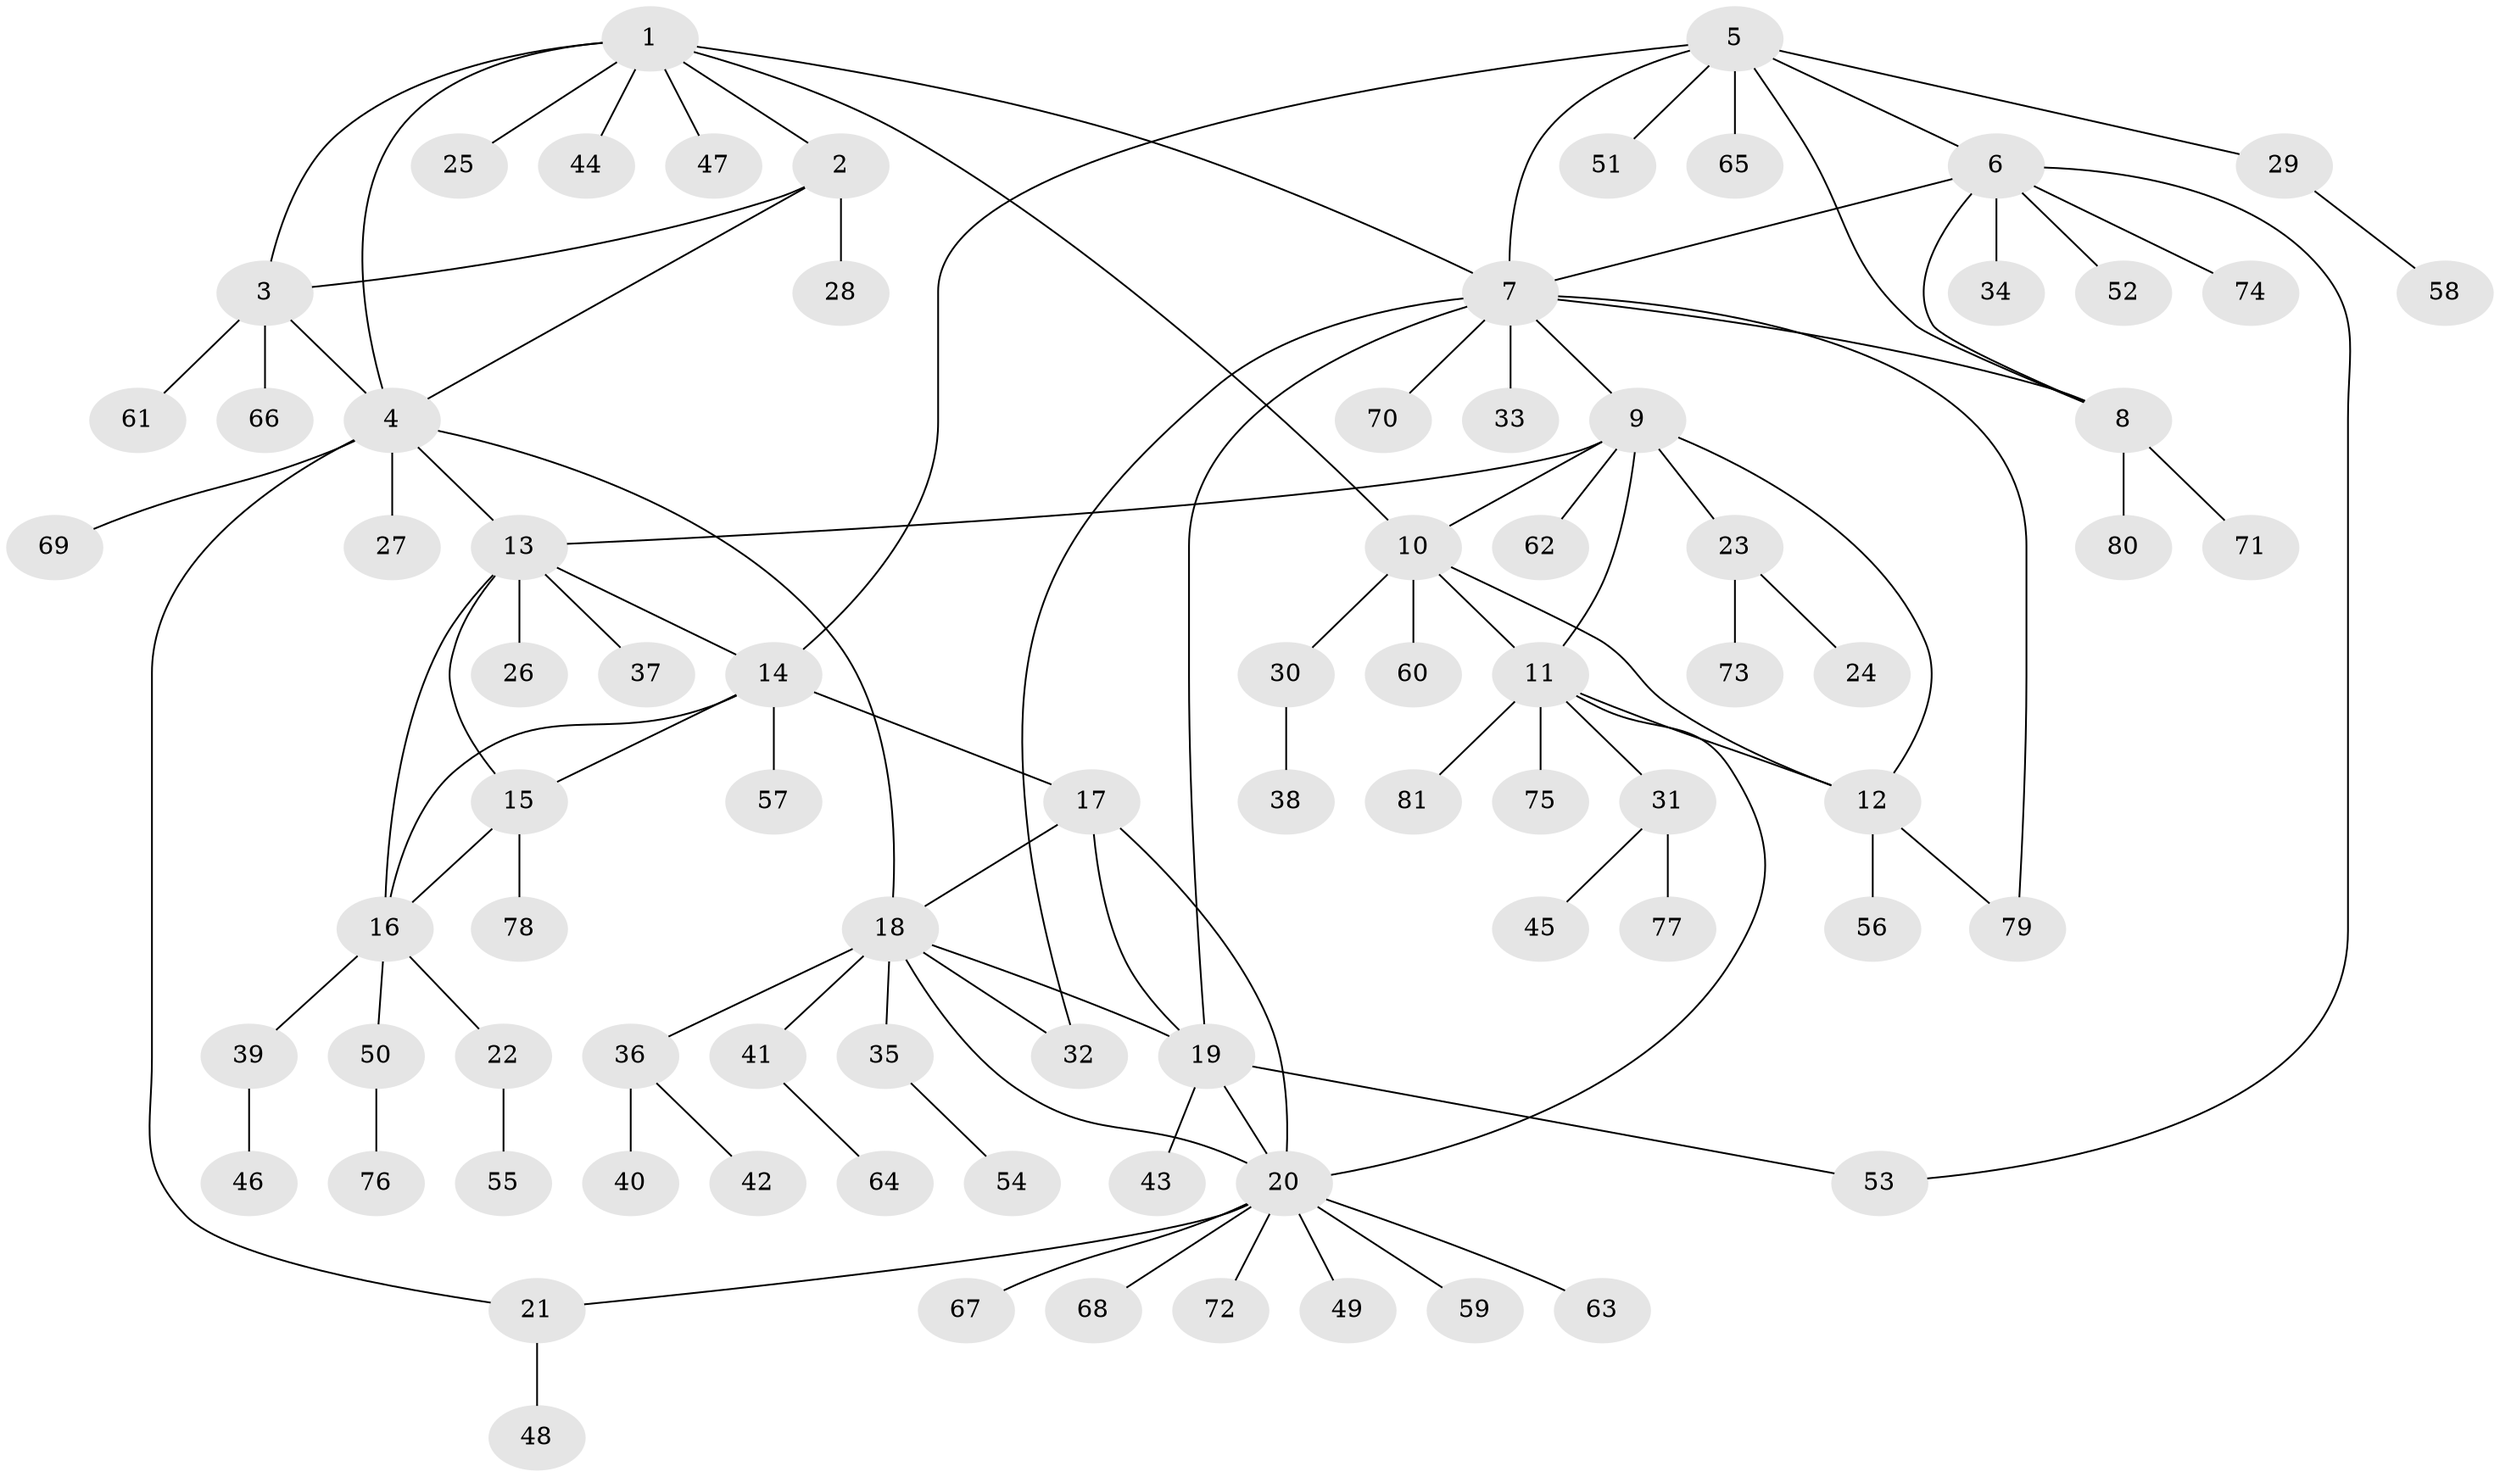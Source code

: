 // Generated by graph-tools (version 1.1) at 2025/02/03/09/25 03:02:52]
// undirected, 81 vertices, 105 edges
graph export_dot {
graph [start="1"]
  node [color=gray90,style=filled];
  1;
  2;
  3;
  4;
  5;
  6;
  7;
  8;
  9;
  10;
  11;
  12;
  13;
  14;
  15;
  16;
  17;
  18;
  19;
  20;
  21;
  22;
  23;
  24;
  25;
  26;
  27;
  28;
  29;
  30;
  31;
  32;
  33;
  34;
  35;
  36;
  37;
  38;
  39;
  40;
  41;
  42;
  43;
  44;
  45;
  46;
  47;
  48;
  49;
  50;
  51;
  52;
  53;
  54;
  55;
  56;
  57;
  58;
  59;
  60;
  61;
  62;
  63;
  64;
  65;
  66;
  67;
  68;
  69;
  70;
  71;
  72;
  73;
  74;
  75;
  76;
  77;
  78;
  79;
  80;
  81;
  1 -- 2;
  1 -- 3;
  1 -- 4;
  1 -- 7;
  1 -- 10;
  1 -- 25;
  1 -- 44;
  1 -- 47;
  2 -- 3;
  2 -- 4;
  2 -- 28;
  3 -- 4;
  3 -- 61;
  3 -- 66;
  4 -- 13;
  4 -- 18;
  4 -- 21;
  4 -- 27;
  4 -- 69;
  5 -- 6;
  5 -- 7;
  5 -- 8;
  5 -- 14;
  5 -- 29;
  5 -- 51;
  5 -- 65;
  6 -- 7;
  6 -- 8;
  6 -- 34;
  6 -- 52;
  6 -- 53;
  6 -- 74;
  7 -- 8;
  7 -- 9;
  7 -- 19;
  7 -- 32;
  7 -- 33;
  7 -- 70;
  7 -- 79;
  8 -- 71;
  8 -- 80;
  9 -- 10;
  9 -- 11;
  9 -- 12;
  9 -- 13;
  9 -- 23;
  9 -- 62;
  10 -- 11;
  10 -- 12;
  10 -- 30;
  10 -- 60;
  11 -- 12;
  11 -- 20;
  11 -- 31;
  11 -- 75;
  11 -- 81;
  12 -- 56;
  12 -- 79;
  13 -- 14;
  13 -- 15;
  13 -- 16;
  13 -- 26;
  13 -- 37;
  14 -- 15;
  14 -- 16;
  14 -- 17;
  14 -- 57;
  15 -- 16;
  15 -- 78;
  16 -- 22;
  16 -- 39;
  16 -- 50;
  17 -- 18;
  17 -- 19;
  17 -- 20;
  18 -- 19;
  18 -- 20;
  18 -- 32;
  18 -- 35;
  18 -- 36;
  18 -- 41;
  19 -- 20;
  19 -- 43;
  19 -- 53;
  20 -- 21;
  20 -- 49;
  20 -- 59;
  20 -- 63;
  20 -- 67;
  20 -- 68;
  20 -- 72;
  21 -- 48;
  22 -- 55;
  23 -- 24;
  23 -- 73;
  29 -- 58;
  30 -- 38;
  31 -- 45;
  31 -- 77;
  35 -- 54;
  36 -- 40;
  36 -- 42;
  39 -- 46;
  41 -- 64;
  50 -- 76;
}
